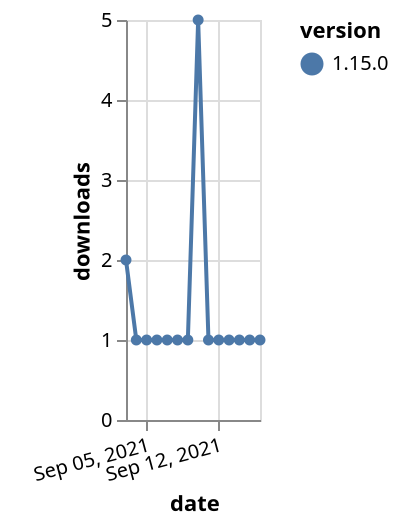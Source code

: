 {"$schema": "https://vega.github.io/schema/vega-lite/v5.json", "description": "A simple bar chart with embedded data.", "data": {"values": [{"date": "2021-09-03", "total": 492, "delta": 2, "version": "1.15.0"}, {"date": "2021-09-04", "total": 493, "delta": 1, "version": "1.15.0"}, {"date": "2021-09-05", "total": 494, "delta": 1, "version": "1.15.0"}, {"date": "2021-09-06", "total": 495, "delta": 1, "version": "1.15.0"}, {"date": "2021-09-07", "total": 496, "delta": 1, "version": "1.15.0"}, {"date": "2021-09-08", "total": 497, "delta": 1, "version": "1.15.0"}, {"date": "2021-09-09", "total": 498, "delta": 1, "version": "1.15.0"}, {"date": "2021-09-10", "total": 503, "delta": 5, "version": "1.15.0"}, {"date": "2021-09-11", "total": 504, "delta": 1, "version": "1.15.0"}, {"date": "2021-09-12", "total": 505, "delta": 1, "version": "1.15.0"}, {"date": "2021-09-13", "total": 506, "delta": 1, "version": "1.15.0"}, {"date": "2021-09-14", "total": 507, "delta": 1, "version": "1.15.0"}, {"date": "2021-09-15", "total": 508, "delta": 1, "version": "1.15.0"}, {"date": "2021-09-16", "total": 509, "delta": 1, "version": "1.15.0"}]}, "width": "container", "mark": {"type": "line", "point": {"filled": true}}, "encoding": {"x": {"field": "date", "type": "temporal", "timeUnit": "yearmonthdate", "title": "date", "axis": {"labelAngle": -15}}, "y": {"field": "delta", "type": "quantitative", "title": "downloads"}, "color": {"field": "version", "type": "nominal"}, "tooltip": {"field": "delta"}}}